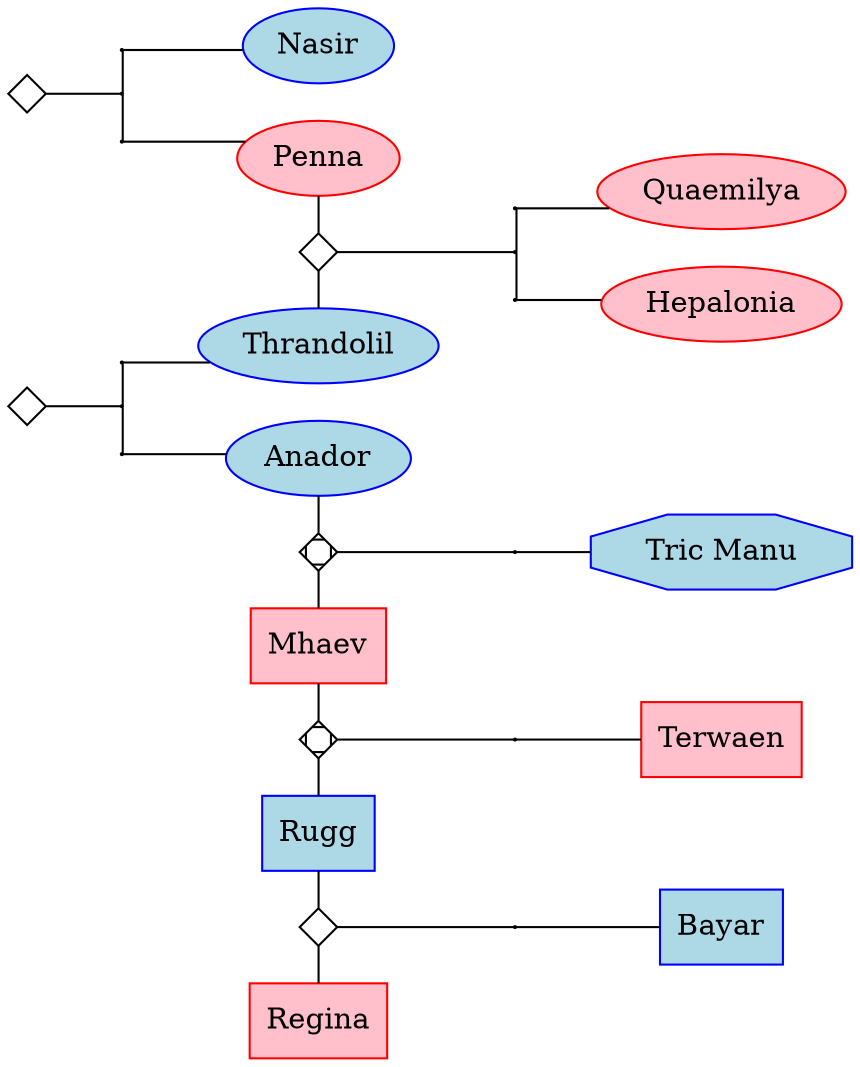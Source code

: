 digraph G {
  edge [dir=none];
  node [shape=box];
  graph [splines=ortho];
  rankdir="LR";

  "Nasir" [shape=oval, regular=0, color="blue", style="filled" fillcolor="lightblue"] ;
  "Penna"     [shape=oval, regular=0, color="red", style="filled" fillcolor="pink"] ;
  "Thrandolil" [shape=oval, regular=0, color="blue", style="filled" fillcolor="lightblue"] ;

  "Anador"     [shape=oval, regular=0, color="blue", style="filled" fillcolor="lightblue"] ;
  "Quaemilya"      [shape=oval, regular=0, color="red", style="filled" fillcolor="pink"] ;
  "Hepalonia"    [shape=oval, regular=0, color="red", style="filled" fillcolor="pink"] ;

  "Tric Manu"     [shape=octagon, regular=0, color="blue", style="filled" fillcolor="lightblue"] ;

  "Rugg"     [shape=box, regular=0, color="blue", style="filled" fillcolor="lightblue"] ;
  "Mhaev"    [shape=box, regular=0, color="red", style="filled" fillcolor="pink"] ;
  "Terwaen"    [shape=box, regular=0, color="red", style="filled" fillcolor="pink"] ;
  "Regina"    [shape=box, regular=0, color="red", style="filled" fillcolor="pink"] ;
  "Bayar"     [shape=box, regular=0, color="blue", style="filled" fillcolor="lightblue"] ;

  // Penna and Nasir's parents
  a1 [shape=diamond,label="",height=0.25,width=0.25]; // marriage diamond
  b1 [shape=circle,label="",height=0.01,width=0.01];
  b2 [shape=circle,label="",height=0.01,width=0.01];
  b3 [shape=circle,label="",height=0.01,width=0.01];
  {rank=same; a1};
  {rank=same; b1 -> b2 -> b3};
  {rank=same; Nasir; Penna};
  a1 -> b2
  b1 -> Nasir
  b3 -> Penna

  // Penna and Thrandolil
  p1 [shape=diamond,label="",height=0.25,width=0.25];
  q1 [shape=circle,label="",height=0.01,width=0.01];
  q2 [shape=circle,label="",height=0.01,width=0.01];
  q3 [shape=circle,label="",height=0.01,width=0.01];
  {rank=same; Penna -> p1 -> Thrandolil};
  {rank=same; q1 -> q2 -> q3};
  {rank=same; Quaemilya; Hepalonia};
  p1 -> q2;
  q1 -> Quaemilya;
  q3 -> Hepalonia;

  // Thrandolil and Anador's parents
  x1 [shape=diamond,label="",height=0.25,width=0.25];
  y1 [shape=circle,label="",height=0.01,width=0.01];
  y2 [shape=circle,label="",height=0.01,width=0.01];
  y3 [shape=circle,label="",height=0.01,width=0.01];
  {rank=same; x1};
  {rank=same; y1 -> y2 -> y3};
  {rank=same; Thrandolil; Anador};
  x1 -> y2;
  y1 -> Thrandolil;
  y3 -> Anador;

  // Anador and Mhaev
  am1 [shape=Mdiamond,label="",height=0.25,width=0.25];
  am11 [shape=circle,label="",height=0.01,width=0.01];
  {rank=same; Anador -> am1 -> Mhaev};
  {rank=same; am11};
  {rank=same; "Tric Manu"};
  am1 -> am11;
  am11 -> "Tric Manu";

  // Mhaev and Rugg
  mr1 [shape=Mdiamond,label="",height=0.25,width=0.25];
  mr11 [shape=circle,label="",height=0.01,width=0.01];
  {rank=same; Mhaev -> mr1 -> Rugg};
  {rank=same; mr11};
  {rank=same; Terwaen};
  mr1 -> mr11;
  mr11 -> Terwaen;

  // Rugg and Regina
  rr1 [shape=diamond,label="",height=0.25,width=0.25];
  rr11 [shape=circle,label="",height=0.01,width=0.01];
  {rank=same; Rugg -> rr1 -> Regina};
  {rank=same; rr11};
  {rank=same; Bayar};
  rr1 -> rr11;
  rr11 -> Bayar;

  // extra lines
  //Nasir -> "Tric Manu" [constraint=false]; // messes up ordering
}
